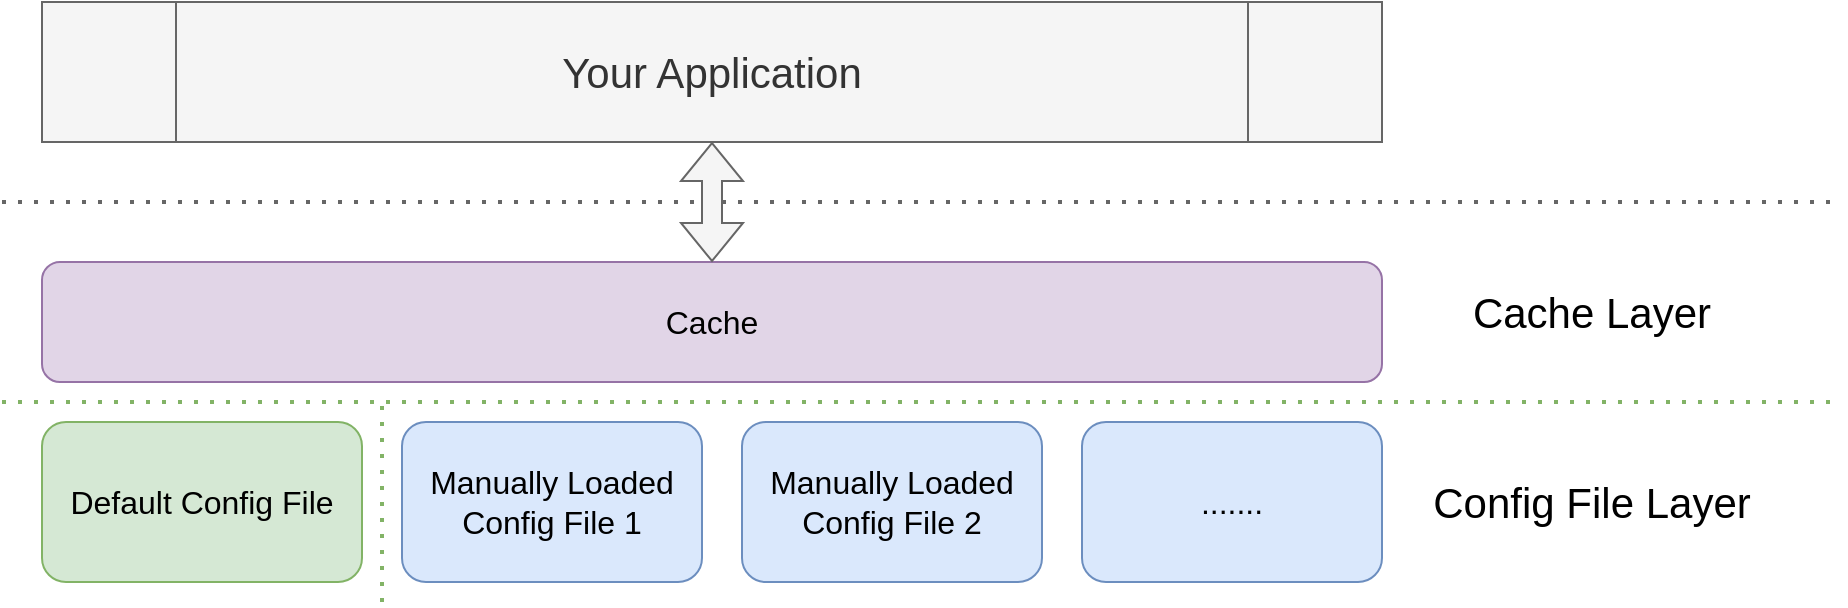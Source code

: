 <mxfile version="21.2.1" type="device">
  <diagram name="Page-1" id="nM6QGEywv0uQlMK-utJ4">
    <mxGraphModel dx="1252" dy="931" grid="1" gridSize="10" guides="1" tooltips="1" connect="1" arrows="1" fold="1" page="1" pageScale="1" pageWidth="850" pageHeight="1100" math="0" shadow="0">
      <root>
        <mxCell id="0" />
        <mxCell id="1" parent="0" />
        <mxCell id="ZEJIb2Nfr8cBHOZoJsoP-1" value="Default Config File&lt;br&gt;" style="rounded=1;whiteSpace=wrap;html=1;fontSize=16;fillColor=#d5e8d4;strokeColor=#82b366;" parent="1" vertex="1">
          <mxGeometry x="100" y="350" width="160" height="80" as="geometry" />
        </mxCell>
        <mxCell id="ZEJIb2Nfr8cBHOZoJsoP-2" value="Manually Loaded&lt;br&gt;Config File 1" style="rounded=1;whiteSpace=wrap;html=1;fontSize=16;fillColor=#dae8fc;strokeColor=#6c8ebf;" parent="1" vertex="1">
          <mxGeometry x="280" y="350" width="150" height="80" as="geometry" />
        </mxCell>
        <mxCell id="ZEJIb2Nfr8cBHOZoJsoP-3" value="Manually Loaded&lt;br style=&quot;border-color: var(--border-color);&quot;&gt;Config File 2" style="rounded=1;whiteSpace=wrap;html=1;fontSize=16;fillColor=#dae8fc;strokeColor=#6c8ebf;" parent="1" vertex="1">
          <mxGeometry x="450" y="350" width="150" height="80" as="geometry" />
        </mxCell>
        <mxCell id="ZEJIb2Nfr8cBHOZoJsoP-4" value="......." style="rounded=1;whiteSpace=wrap;html=1;fontSize=16;fillColor=#dae8fc;strokeColor=#6c8ebf;" parent="1" vertex="1">
          <mxGeometry x="620" y="350" width="150" height="80" as="geometry" />
        </mxCell>
        <mxCell id="ZEJIb2Nfr8cBHOZoJsoP-5" value="" style="endArrow=none;dashed=1;html=1;dashPattern=1 3;strokeWidth=2;rounded=0;fillColor=#d5e8d4;strokeColor=#82b366;" parent="1" edge="1">
          <mxGeometry width="50" height="50" relative="1" as="geometry">
            <mxPoint x="270" y="440" as="sourcePoint" />
            <mxPoint x="270" y="340" as="targetPoint" />
          </mxGeometry>
        </mxCell>
        <mxCell id="ZEJIb2Nfr8cBHOZoJsoP-7" value="" style="endArrow=none;dashed=1;html=1;dashPattern=1 3;strokeWidth=2;rounded=0;fillColor=#d5e8d4;strokeColor=#82b366;" parent="1" edge="1">
          <mxGeometry width="50" height="50" relative="1" as="geometry">
            <mxPoint x="80" y="340" as="sourcePoint" />
            <mxPoint x="1000" y="340" as="targetPoint" />
          </mxGeometry>
        </mxCell>
        <mxCell id="ZEJIb2Nfr8cBHOZoJsoP-9" value="Config File Layer" style="text;html=1;strokeColor=none;fillColor=none;align=center;verticalAlign=middle;whiteSpace=wrap;rounded=0;fontSize=21;labelBackgroundColor=default;" parent="1" vertex="1">
          <mxGeometry x="780" y="375" width="190" height="30" as="geometry" />
        </mxCell>
        <mxCell id="ZEJIb2Nfr8cBHOZoJsoP-10" value="Cache" style="rounded=1;whiteSpace=wrap;html=1;fontSize=16;fillColor=#e1d5e7;strokeColor=#9673a6;" parent="1" vertex="1">
          <mxGeometry x="100" y="270" width="670" height="60" as="geometry" />
        </mxCell>
        <mxCell id="ZEJIb2Nfr8cBHOZoJsoP-11" value="" style="endArrow=none;dashed=1;html=1;dashPattern=1 3;strokeWidth=2;rounded=0;fillColor=#f5f5f5;strokeColor=#666666;" parent="1" edge="1">
          <mxGeometry width="50" height="50" relative="1" as="geometry">
            <mxPoint x="80" y="240" as="sourcePoint" />
            <mxPoint x="1000" y="240" as="targetPoint" />
          </mxGeometry>
        </mxCell>
        <mxCell id="ZEJIb2Nfr8cBHOZoJsoP-12" value="Cache Layer" style="text;html=1;strokeColor=none;fillColor=none;align=center;verticalAlign=middle;whiteSpace=wrap;rounded=0;fontSize=21;labelBackgroundColor=default;" parent="1" vertex="1">
          <mxGeometry x="780" y="280" width="190" height="30" as="geometry" />
        </mxCell>
        <mxCell id="ZEJIb2Nfr8cBHOZoJsoP-22" value="Your Application" style="shape=process;whiteSpace=wrap;html=1;backgroundOutline=1;fontSize=21;fillColor=#f5f5f5;fontColor=#333333;strokeColor=#666666;" parent="1" vertex="1">
          <mxGeometry x="100" y="140" width="670" height="70" as="geometry" />
        </mxCell>
        <mxCell id="ZEJIb2Nfr8cBHOZoJsoP-24" value="" style="shape=flexArrow;endArrow=classic;startArrow=classic;html=1;rounded=0;exitX=0.5;exitY=0;exitDx=0;exitDy=0;entryX=0.5;entryY=1;entryDx=0;entryDy=0;fillColor=#f5f5f5;strokeColor=#666666;" parent="1" source="ZEJIb2Nfr8cBHOZoJsoP-10" target="ZEJIb2Nfr8cBHOZoJsoP-22" edge="1">
          <mxGeometry width="100" height="100" relative="1" as="geometry">
            <mxPoint x="330" y="320" as="sourcePoint" />
            <mxPoint x="430" y="220" as="targetPoint" />
          </mxGeometry>
        </mxCell>
      </root>
    </mxGraphModel>
  </diagram>
</mxfile>
